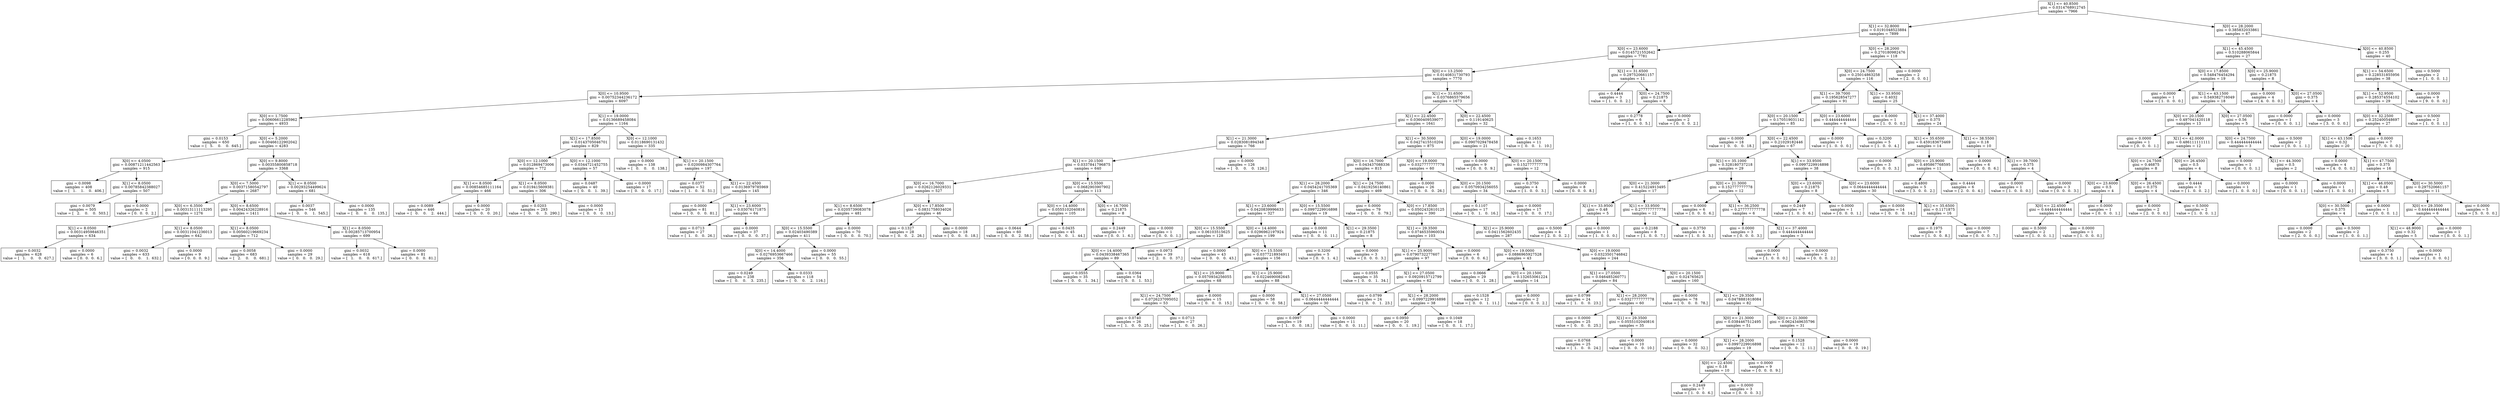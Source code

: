 digraph Tree {
0 [label="X[1] <= 40.8500\ngini = 0.0314768912745\nsamples = 7966", shape="box"] ;
1 [label="X[1] <= 32.8000\ngini = 0.0191048523884\nsamples = 7899", shape="box"] ;
0 -> 1 ;
2 [label="X[0] <= 23.6000\ngini = 0.0145721552642\nsamples = 7781", shape="box"] ;
1 -> 2 ;
3 [label="X[0] <= 13.2500\ngini = 0.0140831730793\nsamples = 7770", shape="box"] ;
2 -> 3 ;
4 [label="X[0] <= 10.9500\ngini = 0.00752344236172\nsamples = 6097", shape="box"] ;
3 -> 4 ;
5 [label="X[0] <= 1.7500\ngini = 0.00606612285962\nsamples = 4933", shape="box"] ;
4 -> 5 ;
6 [label="gini = 0.0153\nsamples = 650\nvalue = [   5.    0.    0.  645.]", shape="box"] ;
5 -> 6 ;
7 [label="X[0] <= 5.2000\ngini = 0.00466122902042\nsamples = 4283", shape="box"] ;
5 -> 7 ;
8 [label="X[0] <= 4.0500\ngini = 0.00871211442563\nsamples = 915", shape="box"] ;
7 -> 8 ;
9 [label="gini = 0.0098\nsamples = 408\nvalue = [   1.    1.    0.  406.]", shape="box"] ;
8 -> 9 ;
10 [label="X[1] <= 8.0500\ngini = 0.00785842388027\nsamples = 507", shape="box"] ;
8 -> 10 ;
11 [label="gini = 0.0079\nsamples = 505\nvalue = [   2.    0.    0.  503.]", shape="box"] ;
10 -> 11 ;
12 [label="gini = 0.0000\nsamples = 2\nvalue = [ 0.  0.  0.  2.]", shape="box"] ;
10 -> 12 ;
13 [label="X[0] <= 9.8000\ngini = 0.00355800858718\nsamples = 3368", shape="box"] ;
7 -> 13 ;
14 [label="X[0] <= 7.5000\ngini = 0.00371580542797\nsamples = 2687", shape="box"] ;
13 -> 14 ;
15 [label="X[0] <= 6.3500\ngini = 0.00313111113295\nsamples = 1276", shape="box"] ;
14 -> 15 ;
16 [label="X[1] <= 8.0500\ngini = 0.00314959846351\nsamples = 634", shape="box"] ;
15 -> 16 ;
17 [label="gini = 0.0032\nsamples = 628\nvalue = [   1.    0.    0.  627.]", shape="box"] ;
16 -> 17 ;
18 [label="gini = 0.0000\nsamples = 6\nvalue = [ 0.  0.  0.  6.]", shape="box"] ;
16 -> 18 ;
19 [label="X[1] <= 8.0500\ngini = 0.00311041236013\nsamples = 642", shape="box"] ;
15 -> 19 ;
20 [label="gini = 0.0032\nsamples = 633\nvalue = [   0.    0.    1.  632.]", shape="box"] ;
19 -> 20 ;
21 [label="gini = 0.0000\nsamples = 9\nvalue = [ 0.  0.  0.  9.]", shape="box"] ;
19 -> 21 ;
22 [label="X[0] <= 8.6500\ngini = 0.00424326228916\nsamples = 1411", shape="box"] ;
14 -> 22 ;
23 [label="X[1] <= 8.0500\ngini = 0.00560219669234\nsamples = 712", shape="box"] ;
22 -> 23 ;
24 [label="gini = 0.0058\nsamples = 683\nvalue = [   2.    0.    0.  681.]", shape="box"] ;
23 -> 24 ;
25 [label="gini = 0.0000\nsamples = 29\nvalue = [  0.   0.   0.  29.]", shape="box"] ;
23 -> 25 ;
26 [label="X[1] <= 8.0500\ngini = 0.00285713700954\nsamples = 699", shape="box"] ;
22 -> 26 ;
27 [label="gini = 0.0032\nsamples = 618\nvalue = [   1.    0.    0.  617.]", shape="box"] ;
26 -> 27 ;
28 [label="gini = 0.0000\nsamples = 81\nvalue = [  0.   0.   0.  81.]", shape="box"] ;
26 -> 28 ;
29 [label="X[1] <= 8.0500\ngini = 0.00293254499624\nsamples = 681", shape="box"] ;
13 -> 29 ;
30 [label="gini = 0.0037\nsamples = 546\nvalue = [   0.    0.    1.  545.]", shape="box"] ;
29 -> 30 ;
31 [label="gini = 0.0000\nsamples = 135\nvalue = [   0.    0.    0.  135.]", shape="box"] ;
29 -> 31 ;
32 [label="X[1] <= 19.0000\ngini = 0.0136689458084\nsamples = 1164", shape="box"] ;
4 -> 32 ;
33 [label="X[1] <= 17.8500\ngini = 0.0143705046701\nsamples = 829", shape="box"] ;
32 -> 33 ;
34 [label="X[0] <= 12.1000\ngini = 0.012869473006\nsamples = 772", shape="box"] ;
33 -> 34 ;
35 [label="X[1] <= 8.0500\ngini = 0.00854685111164\nsamples = 466", shape="box"] ;
34 -> 35 ;
36 [label="gini = 0.0089\nsamples = 446\nvalue = [   0.    0.    2.  444.]", shape="box"] ;
35 -> 36 ;
37 [label="gini = 0.0000\nsamples = 20\nvalue = [  0.   0.   0.  20.]", shape="box"] ;
35 -> 37 ;
38 [label="X[1] <= 8.0500\ngini = 0.019415609381\nsamples = 306", shape="box"] ;
34 -> 38 ;
39 [label="gini = 0.0203\nsamples = 293\nvalue = [   0.    0.    3.  290.]", shape="box"] ;
38 -> 39 ;
40 [label="gini = 0.0000\nsamples = 13\nvalue = [  0.   0.   0.  13.]", shape="box"] ;
38 -> 40 ;
41 [label="X[0] <= 12.1000\ngini = 0.0344721452755\nsamples = 57", shape="box"] ;
33 -> 41 ;
42 [label="gini = 0.0487\nsamples = 40\nvalue = [  0.   0.   1.  39.]", shape="box"] ;
41 -> 42 ;
43 [label="gini = 0.0000\nsamples = 17\nvalue = [  0.   0.   0.  17.]", shape="box"] ;
41 -> 43 ;
44 [label="X[0] <= 12.1000\ngini = 0.0118690131432\nsamples = 335", shape="box"] ;
32 -> 44 ;
45 [label="gini = 0.0000\nsamples = 138\nvalue = [   0.    0.    0.  138.]", shape="box"] ;
44 -> 45 ;
46 [label="X[1] <= 20.1500\ngini = 0.0200984307764\nsamples = 197", shape="box"] ;
44 -> 46 ;
47 [label="gini = 0.0377\nsamples = 52\nvalue = [  1.   0.   0.  51.]", shape="box"] ;
46 -> 47 ;
48 [label="X[1] <= 22.4500\ngini = 0.0136979785969\nsamples = 145", shape="box"] ;
46 -> 48 ;
49 [label="gini = 0.0000\nsamples = 81\nvalue = [  0.   0.   0.  81.]", shape="box"] ;
48 -> 49 ;
50 [label="X[1] <= 23.6000\ngini = 0.03076171875\nsamples = 64", shape="box"] ;
48 -> 50 ;
51 [label="gini = 0.0713\nsamples = 27\nvalue = [  1.   0.   0.  26.]", shape="box"] ;
50 -> 51 ;
52 [label="gini = 0.0000\nsamples = 37\nvalue = [  0.   0.   0.  37.]", shape="box"] ;
50 -> 52 ;
53 [label="X[1] <= 31.6500\ngini = 0.0376865579656\nsamples = 1673", shape="box"] ;
3 -> 53 ;
54 [label="X[1] <= 22.4500\ngini = 0.0360409539077\nsamples = 1641", shape="box"] ;
53 -> 54 ;
55 [label="X[1] <= 21.3000\ngini = 0.0283081894348\nsamples = 766", shape="box"] ;
54 -> 55 ;
56 [label="X[1] <= 20.1500\ngini = 0.0337841796875\nsamples = 640", shape="box"] ;
55 -> 56 ;
57 [label="X[0] <= 16.7000\ngini = 0.0262126029331\nsamples = 527", shape="box"] ;
56 -> 57 ;
58 [label="X[1] <= 8.6500\ngini = 0.0205739083078\nsamples = 481", shape="box"] ;
57 -> 58 ;
59 [label="X[0] <= 15.5500\ngini = 0.02403490389\nsamples = 411", shape="box"] ;
58 -> 59 ;
60 [label="X[0] <= 14.4000\ngini = 0.0276953667466\nsamples = 356", shape="box"] ;
59 -> 60 ;
61 [label="gini = 0.0249\nsamples = 238\nvalue = [   0.    0.    3.  235.]", shape="box"] ;
60 -> 61 ;
62 [label="gini = 0.0333\nsamples = 118\nvalue = [   0.    0.    2.  116.]", shape="box"] ;
60 -> 62 ;
63 [label="gini = 0.0000\nsamples = 55\nvalue = [  0.   0.   0.  55.]", shape="box"] ;
59 -> 63 ;
64 [label="gini = 0.0000\nsamples = 70\nvalue = [  0.   0.   0.  70.]", shape="box"] ;
58 -> 64 ;
65 [label="X[0] <= 17.8500\ngini = 0.0831758034026\nsamples = 46", shape="box"] ;
57 -> 65 ;
66 [label="gini = 0.1327\nsamples = 28\nvalue = [  0.   0.   2.  26.]", shape="box"] ;
65 -> 66 ;
67 [label="gini = 0.0000\nsamples = 18\nvalue = [  0.   0.   0.  18.]", shape="box"] ;
65 -> 67 ;
68 [label="X[0] <= 15.5500\ngini = 0.0682903907902\nsamples = 113", shape="box"] ;
56 -> 68 ;
69 [label="X[0] <= 14.4000\ngini = 0.0555102040816\nsamples = 105", shape="box"] ;
68 -> 69 ;
70 [label="gini = 0.0644\nsamples = 60\nvalue = [  0.   0.   2.  58.]", shape="box"] ;
69 -> 70 ;
71 [label="gini = 0.0435\nsamples = 45\nvalue = [  0.   0.   1.  44.]", shape="box"] ;
69 -> 71 ;
72 [label="X[0] <= 16.7000\ngini = 0.21875\nsamples = 8", shape="box"] ;
68 -> 72 ;
73 [label="gini = 0.2449\nsamples = 7\nvalue = [ 0.  0.  1.  6.]", shape="box"] ;
72 -> 73 ;
74 [label="gini = 0.0000\nsamples = 1\nvalue = [ 0.  0.  0.  1.]", shape="box"] ;
72 -> 74 ;
75 [label="gini = 0.0000\nsamples = 126\nvalue = [   0.    0.    0.  126.]", shape="box"] ;
55 -> 75 ;
76 [label="X[1] <= 30.5000\ngini = 0.0427415510204\nsamples = 875", shape="box"] ;
54 -> 76 ;
77 [label="X[0] <= 16.7000\ngini = 0.043437088336\nsamples = 815", shape="box"] ;
76 -> 77 ;
78 [label="X[1] <= 28.2000\ngini = 0.0454241705369\nsamples = 346", shape="box"] ;
77 -> 78 ;
79 [label="X[1] <= 23.6000\ngini = 0.0420839996633\nsamples = 327", shape="box"] ;
78 -> 79 ;
80 [label="X[0] <= 15.5500\ngini = 0.06103515625\nsamples = 128", shape="box"] ;
79 -> 80 ;
81 [label="X[0] <= 14.4000\ngini = 0.0439338467365\nsamples = 89", shape="box"] ;
80 -> 81 ;
82 [label="gini = 0.0555\nsamples = 35\nvalue = [  0.   0.   1.  34.]", shape="box"] ;
81 -> 82 ;
83 [label="gini = 0.0364\nsamples = 54\nvalue = [  0.   0.   1.  53.]", shape="box"] ;
81 -> 83 ;
84 [label="gini = 0.0973\nsamples = 39\nvalue = [  2.   0.   0.  37.]", shape="box"] ;
80 -> 84 ;
85 [label="X[0] <= 14.4000\ngini = 0.0296962197924\nsamples = 199", shape="box"] ;
79 -> 85 ;
86 [label="gini = 0.0000\nsamples = 43\nvalue = [  0.   0.   0.  43.]", shape="box"] ;
85 -> 86 ;
87 [label="X[0] <= 15.5500\ngini = 0.0377218934911\nsamples = 156", shape="box"] ;
85 -> 87 ;
88 [label="X[1] <= 25.9000\ngini = 0.0570934256055\nsamples = 68", shape="box"] ;
87 -> 88 ;
89 [label="X[1] <= 24.7500\ngini = 0.0726237095052\nsamples = 53", shape="box"] ;
88 -> 89 ;
90 [label="gini = 0.0740\nsamples = 26\nvalue = [  1.   0.   0.  25.]", shape="box"] ;
89 -> 90 ;
91 [label="gini = 0.0713\nsamples = 27\nvalue = [  1.   0.   0.  26.]", shape="box"] ;
89 -> 91 ;
92 [label="gini = 0.0000\nsamples = 15\nvalue = [  0.   0.   0.  15.]", shape="box"] ;
88 -> 92 ;
93 [label="X[1] <= 25.9000\ngini = 0.0224690082645\nsamples = 88", shape="box"] ;
87 -> 93 ;
94 [label="gini = 0.0000\nsamples = 58\nvalue = [  0.   0.   0.  58.]", shape="box"] ;
93 -> 94 ;
95 [label="X[1] <= 27.0500\ngini = 0.0644444444444\nsamples = 30", shape="box"] ;
93 -> 95 ;
96 [label="gini = 0.0997\nsamples = 19\nvalue = [  1.   0.   0.  18.]", shape="box"] ;
95 -> 96 ;
97 [label="gini = 0.0000\nsamples = 11\nvalue = [  0.   0.   0.  11.]", shape="box"] ;
95 -> 97 ;
98 [label="X[0] <= 15.5500\ngini = 0.0997229916898\nsamples = 19", shape="box"] ;
78 -> 98 ;
99 [label="gini = 0.0000\nsamples = 11\nvalue = [  0.   0.   0.  11.]", shape="box"] ;
98 -> 99 ;
100 [label="X[1] <= 29.3500\ngini = 0.21875\nsamples = 8", shape="box"] ;
98 -> 100 ;
101 [label="gini = 0.3200\nsamples = 5\nvalue = [ 0.  0.  1.  4.]", shape="box"] ;
100 -> 101 ;
102 [label="gini = 0.0000\nsamples = 3\nvalue = [ 0.  0.  0.  3.]", shape="box"] ;
100 -> 102 ;
103 [label="X[1] <= 24.7500\ngini = 0.0419256140861\nsamples = 469", shape="box"] ;
77 -> 103 ;
104 [label="gini = 0.0000\nsamples = 79\nvalue = [  0.   0.   0.  79.]", shape="box"] ;
103 -> 104 ;
105 [label="X[0] <= 17.8500\ngini = 0.0502432610125\nsamples = 390", shape="box"] ;
103 -> 105 ;
106 [label="X[1] <= 29.3500\ngini = 0.0746535960034\nsamples = 103", shape="box"] ;
105 -> 106 ;
107 [label="X[1] <= 25.9000\ngini = 0.0790732277607\nsamples = 97", shape="box"] ;
106 -> 107 ;
108 [label="gini = 0.0555\nsamples = 35\nvalue = [  0.   0.   1.  34.]", shape="box"] ;
107 -> 108 ;
109 [label="X[1] <= 27.0500\ngini = 0.0920915712799\nsamples = 62", shape="box"] ;
107 -> 109 ;
110 [label="gini = 0.0799\nsamples = 24\nvalue = [  0.   0.   1.  23.]", shape="box"] ;
109 -> 110 ;
111 [label="X[1] <= 28.2000\ngini = 0.0997229916898\nsamples = 38", shape="box"] ;
109 -> 111 ;
112 [label="gini = 0.0950\nsamples = 20\nvalue = [  0.   0.   1.  19.]", shape="box"] ;
111 -> 112 ;
113 [label="gini = 0.1049\nsamples = 18\nvalue = [  0.   0.   1.  17.]", shape="box"] ;
111 -> 113 ;
114 [label="gini = 0.0000\nsamples = 6\nvalue = [ 0.  0.  0.  6.]", shape="box"] ;
106 -> 114 ;
115 [label="X[1] <= 25.9000\ngini = 0.0411562602435\nsamples = 287", shape="box"] ;
105 -> 115 ;
116 [label="X[0] <= 19.0000\ngini = 0.0886965927528\nsamples = 43", shape="box"] ;
115 -> 116 ;
117 [label="gini = 0.0666\nsamples = 29\nvalue = [  0.   0.   1.  28.]", shape="box"] ;
116 -> 117 ;
118 [label="X[0] <= 20.1500\ngini = 0.132653061224\nsamples = 14", shape="box"] ;
116 -> 118 ;
119 [label="gini = 0.1528\nsamples = 12\nvalue = [  0.   0.   1.  11.]", shape="box"] ;
118 -> 119 ;
120 [label="gini = 0.0000\nsamples = 2\nvalue = [ 0.  0.  0.  2.]", shape="box"] ;
118 -> 120 ;
121 [label="X[0] <= 19.0000\ngini = 0.0323501746842\nsamples = 244", shape="box"] ;
115 -> 121 ;
122 [label="X[1] <= 27.0500\ngini = 0.046485260771\nsamples = 84", shape="box"] ;
121 -> 122 ;
123 [label="gini = 0.0799\nsamples = 24\nvalue = [  1.   0.   0.  23.]", shape="box"] ;
122 -> 123 ;
124 [label="X[1] <= 28.2000\ngini = 0.0327777777778\nsamples = 60", shape="box"] ;
122 -> 124 ;
125 [label="gini = 0.0000\nsamples = 25\nvalue = [  0.   0.   0.  25.]", shape="box"] ;
124 -> 125 ;
126 [label="X[1] <= 29.3500\ngini = 0.0555102040816\nsamples = 35", shape="box"] ;
124 -> 126 ;
127 [label="gini = 0.0768\nsamples = 25\nvalue = [  1.   0.   0.  24.]", shape="box"] ;
126 -> 127 ;
128 [label="gini = 0.0000\nsamples = 10\nvalue = [  0.   0.   0.  10.]", shape="box"] ;
126 -> 128 ;
129 [label="X[0] <= 20.1500\ngini = 0.024765625\nsamples = 160", shape="box"] ;
121 -> 129 ;
130 [label="gini = 0.0000\nsamples = 78\nvalue = [  0.   0.   0.  78.]", shape="box"] ;
129 -> 130 ;
131 [label="X[1] <= 29.3500\ngini = 0.0478881618084\nsamples = 82", shape="box"] ;
129 -> 131 ;
132 [label="X[0] <= 21.3000\ngini = 0.0384467512495\nsamples = 51", shape="box"] ;
131 -> 132 ;
133 [label="gini = 0.0000\nsamples = 32\nvalue = [  0.   0.   0.  32.]", shape="box"] ;
132 -> 133 ;
134 [label="X[1] <= 28.2000\ngini = 0.0997229916898\nsamples = 19", shape="box"] ;
132 -> 134 ;
135 [label="X[0] <= 22.4500\ngini = 0.18\nsamples = 10", shape="box"] ;
134 -> 135 ;
136 [label="gini = 0.2449\nsamples = 7\nvalue = [ 1.  0.  0.  6.]", shape="box"] ;
135 -> 136 ;
137 [label="gini = 0.0000\nsamples = 3\nvalue = [ 0.  0.  0.  3.]", shape="box"] ;
135 -> 137 ;
138 [label="gini = 0.0000\nsamples = 9\nvalue = [ 0.  0.  0.  9.]", shape="box"] ;
134 -> 138 ;
139 [label="X[0] <= 21.3000\ngini = 0.0624349635796\nsamples = 31", shape="box"] ;
131 -> 139 ;
140 [label="gini = 0.1528\nsamples = 12\nvalue = [  0.   0.   1.  11.]", shape="box"] ;
139 -> 140 ;
141 [label="gini = 0.0000\nsamples = 19\nvalue = [  0.   0.   0.  19.]", shape="box"] ;
139 -> 141 ;
142 [label="X[0] <= 19.0000\ngini = 0.0327777777778\nsamples = 60", shape="box"] ;
76 -> 142 ;
143 [label="gini = 0.0000\nsamples = 26\nvalue = [  0.   0.   0.  26.]", shape="box"] ;
142 -> 143 ;
144 [label="X[0] <= 20.1500\ngini = 0.0570934256055\nsamples = 34", shape="box"] ;
142 -> 144 ;
145 [label="gini = 0.1107\nsamples = 17\nvalue = [  0.   1.   0.  16.]", shape="box"] ;
144 -> 145 ;
146 [label="gini = 0.0000\nsamples = 17\nvalue = [  0.   0.   0.  17.]", shape="box"] ;
144 -> 146 ;
147 [label="X[0] <= 22.4500\ngini = 0.119140625\nsamples = 32", shape="box"] ;
53 -> 147 ;
148 [label="X[0] <= 19.0000\ngini = 0.0907029478458\nsamples = 21", shape="box"] ;
147 -> 148 ;
149 [label="gini = 0.0000\nsamples = 9\nvalue = [ 0.  0.  0.  9.]", shape="box"] ;
148 -> 149 ;
150 [label="X[0] <= 20.1500\ngini = 0.152777777778\nsamples = 12", shape="box"] ;
148 -> 150 ;
151 [label="gini = 0.3750\nsamples = 4\nvalue = [ 1.  0.  0.  3.]", shape="box"] ;
150 -> 151 ;
152 [label="gini = 0.0000\nsamples = 8\nvalue = [ 0.  0.  0.  8.]", shape="box"] ;
150 -> 152 ;
153 [label="gini = 0.1653\nsamples = 11\nvalue = [  0.   0.   1.  10.]", shape="box"] ;
147 -> 153 ;
154 [label="X[1] <= 31.6500\ngini = 0.297520661157\nsamples = 11", shape="box"] ;
2 -> 154 ;
155 [label="gini = 0.4444\nsamples = 3\nvalue = [ 1.  0.  0.  2.]", shape="box"] ;
154 -> 155 ;
156 [label="X[0] <= 24.7500\ngini = 0.21875\nsamples = 8", shape="box"] ;
154 -> 156 ;
157 [label="gini = 0.2778\nsamples = 6\nvalue = [ 1.  0.  0.  5.]", shape="box"] ;
156 -> 157 ;
158 [label="gini = 0.0000\nsamples = 2\nvalue = [ 0.  0.  0.  2.]", shape="box"] ;
156 -> 158 ;
159 [label="X[0] <= 28.2000\ngini = 0.270180982476\nsamples = 118", shape="box"] ;
1 -> 159 ;
160 [label="X[0] <= 24.7500\ngini = 0.25014863258\nsamples = 116", shape="box"] ;
159 -> 160 ;
161 [label="X[1] <= 39.7000\ngini = 0.195628547277\nsamples = 91", shape="box"] ;
160 -> 161 ;
162 [label="X[0] <= 20.1500\ngini = 0.170519031142\nsamples = 85", shape="box"] ;
161 -> 162 ;
163 [label="gini = 0.0000\nsamples = 18\nvalue = [  0.   0.   0.  18.]", shape="box"] ;
162 -> 163 ;
164 [label="X[0] <= 22.4500\ngini = 0.21029182446\nsamples = 67", shape="box"] ;
162 -> 164 ;
165 [label="X[1] <= 35.1000\ngini = 0.328180737218\nsamples = 29", shape="box"] ;
164 -> 165 ;
166 [label="X[0] <= 21.3000\ngini = 0.415224913495\nsamples = 17", shape="box"] ;
165 -> 166 ;
167 [label="X[1] <= 33.9500\ngini = 0.48\nsamples = 5", shape="box"] ;
166 -> 167 ;
168 [label="gini = 0.5000\nsamples = 4\nvalue = [ 2.  0.  0.  2.]", shape="box"] ;
167 -> 168 ;
169 [label="gini = 0.0000\nsamples = 1\nvalue = [ 1.  0.  0.  0.]", shape="box"] ;
167 -> 169 ;
170 [label="X[1] <= 33.9500\ngini = 0.277777777778\nsamples = 12", shape="box"] ;
166 -> 170 ;
171 [label="gini = 0.2188\nsamples = 8\nvalue = [ 1.  0.  0.  7.]", shape="box"] ;
170 -> 171 ;
172 [label="gini = 0.3750\nsamples = 4\nvalue = [ 1.  0.  0.  3.]", shape="box"] ;
170 -> 172 ;
173 [label="X[0] <= 21.3000\ngini = 0.152777777778\nsamples = 12", shape="box"] ;
165 -> 173 ;
174 [label="gini = 0.0000\nsamples = 6\nvalue = [ 0.  0.  0.  6.]", shape="box"] ;
173 -> 174 ;
175 [label="X[1] <= 36.2500\ngini = 0.277777777778\nsamples = 6", shape="box"] ;
173 -> 175 ;
176 [label="gini = 0.0000\nsamples = 3\nvalue = [ 0.  0.  0.  3.]", shape="box"] ;
175 -> 176 ;
177 [label="X[1] <= 37.4000\ngini = 0.444444444444\nsamples = 3", shape="box"] ;
175 -> 177 ;
178 [label="gini = 0.0000\nsamples = 1\nvalue = [ 1.  0.  0.  0.]", shape="box"] ;
177 -> 178 ;
179 [label="gini = 0.0000\nsamples = 2\nvalue = [ 0.  0.  0.  2.]", shape="box"] ;
177 -> 179 ;
180 [label="X[1] <= 33.9500\ngini = 0.0997229916898\nsamples = 38", shape="box"] ;
164 -> 180 ;
181 [label="X[0] <= 23.6000\ngini = 0.21875\nsamples = 8", shape="box"] ;
180 -> 181 ;
182 [label="gini = 0.2449\nsamples = 7\nvalue = [ 1.  0.  0.  6.]", shape="box"] ;
181 -> 182 ;
183 [label="gini = 0.0000\nsamples = 1\nvalue = [ 0.  0.  0.  1.]", shape="box"] ;
181 -> 183 ;
184 [label="X[0] <= 23.6000\ngini = 0.0644444444444\nsamples = 30", shape="box"] ;
180 -> 184 ;
185 [label="gini = 0.0000\nsamples = 14\nvalue = [  0.   0.   0.  14.]", shape="box"] ;
184 -> 185 ;
186 [label="X[1] <= 35.6500\ngini = 0.1171875\nsamples = 16", shape="box"] ;
184 -> 186 ;
187 [label="gini = 0.1975\nsamples = 9\nvalue = [ 1.  0.  0.  8.]", shape="box"] ;
186 -> 187 ;
188 [label="gini = 0.0000\nsamples = 7\nvalue = [ 0.  0.  0.  7.]", shape="box"] ;
186 -> 188 ;
189 [label="X[0] <= 23.6000\ngini = 0.444444444444\nsamples = 6", shape="box"] ;
161 -> 189 ;
190 [label="gini = 0.0000\nsamples = 1\nvalue = [ 1.  0.  0.  0.]", shape="box"] ;
189 -> 190 ;
191 [label="gini = 0.3200\nsamples = 5\nvalue = [ 1.  0.  0.  4.]", shape="box"] ;
189 -> 191 ;
192 [label="X[1] <= 33.9500\ngini = 0.4032\nsamples = 25", shape="box"] ;
160 -> 192 ;
193 [label="gini = 0.0000\nsamples = 1\nvalue = [ 1.  0.  0.  0.]", shape="box"] ;
192 -> 193 ;
194 [label="X[1] <= 37.4000\ngini = 0.375\nsamples = 24", shape="box"] ;
192 -> 194 ;
195 [label="X[1] <= 35.6500\ngini = 0.459183673469\nsamples = 14", shape="box"] ;
194 -> 195 ;
196 [label="gini = 0.0000\nsamples = 3\nvalue = [ 0.  0.  0.  3.]", shape="box"] ;
195 -> 196 ;
197 [label="X[0] <= 25.9000\ngini = 0.495867768595\nsamples = 11", shape="box"] ;
195 -> 197 ;
198 [label="gini = 0.4800\nsamples = 5\nvalue = [ 3.  0.  0.  2.]", shape="box"] ;
197 -> 198 ;
199 [label="gini = 0.4444\nsamples = 6\nvalue = [ 2.  0.  0.  4.]", shape="box"] ;
197 -> 199 ;
200 [label="X[1] <= 38.5500\ngini = 0.18\nsamples = 10", shape="box"] ;
194 -> 200 ;
201 [label="gini = 0.0000\nsamples = 6\nvalue = [ 0.  0.  0.  6.]", shape="box"] ;
200 -> 201 ;
202 [label="X[1] <= 39.7000\ngini = 0.375\nsamples = 4", shape="box"] ;
200 -> 202 ;
203 [label="gini = 0.0000\nsamples = 1\nvalue = [ 1.  0.  0.  0.]", shape="box"] ;
202 -> 203 ;
204 [label="gini = 0.0000\nsamples = 3\nvalue = [ 0.  0.  0.  3.]", shape="box"] ;
202 -> 204 ;
205 [label="gini = 0.0000\nsamples = 2\nvalue = [ 2.  0.  0.  0.]", shape="box"] ;
159 -> 205 ;
206 [label="X[0] <= 28.2000\ngini = 0.385832033861\nsamples = 67", shape="box"] ;
0 -> 206 ;
207 [label="X[1] <= 45.4500\ngini = 0.510288065844\nsamples = 27", shape="box"] ;
206 -> 207 ;
208 [label="X[0] <= 17.8500\ngini = 0.548476454294\nsamples = 19", shape="box"] ;
207 -> 208 ;
209 [label="gini = 0.0000\nsamples = 1\nvalue = [ 1.  0.  0.  0.]", shape="box"] ;
208 -> 209 ;
210 [label="X[1] <= 43.1500\ngini = 0.549382716049\nsamples = 18", shape="box"] ;
208 -> 210 ;
211 [label="X[0] <= 20.1500\ngini = 0.497041420118\nsamples = 13", shape="box"] ;
210 -> 211 ;
212 [label="gini = 0.0000\nsamples = 1\nvalue = [ 0.  0.  0.  1.]", shape="box"] ;
211 -> 212 ;
213 [label="X[1] <= 42.0000\ngini = 0.486111111111\nsamples = 12", shape="box"] ;
211 -> 213 ;
214 [label="X[0] <= 24.7500\ngini = 0.46875\nsamples = 8", shape="box"] ;
213 -> 214 ;
215 [label="X[0] <= 23.6000\ngini = 0.5\nsamples = 4", shape="box"] ;
214 -> 215 ;
216 [label="X[0] <= 22.4500\ngini = 0.444444444444\nsamples = 3", shape="box"] ;
215 -> 216 ;
217 [label="gini = 0.5000\nsamples = 2\nvalue = [ 1.  0.  0.  1.]", shape="box"] ;
216 -> 217 ;
218 [label="gini = 0.0000\nsamples = 1\nvalue = [ 1.  0.  0.  0.]", shape="box"] ;
216 -> 218 ;
219 [label="gini = 0.0000\nsamples = 1\nvalue = [ 0.  0.  0.  1.]", shape="box"] ;
215 -> 219 ;
220 [label="X[0] <= 26.4500\ngini = 0.375\nsamples = 4", shape="box"] ;
214 -> 220 ;
221 [label="gini = 0.0000\nsamples = 2\nvalue = [ 2.  0.  0.  0.]", shape="box"] ;
220 -> 221 ;
222 [label="gini = 0.5000\nsamples = 2\nvalue = [ 1.  0.  0.  1.]", shape="box"] ;
220 -> 222 ;
223 [label="X[0] <= 26.4500\ngini = 0.5\nsamples = 4", shape="box"] ;
213 -> 223 ;
224 [label="gini = 0.4444\nsamples = 3\nvalue = [ 1.  0.  0.  2.]", shape="box"] ;
223 -> 224 ;
225 [label="gini = 0.0000\nsamples = 1\nvalue = [ 1.  0.  0.  0.]", shape="box"] ;
223 -> 225 ;
226 [label="X[0] <= 27.0500\ngini = 0.56\nsamples = 5", shape="box"] ;
210 -> 226 ;
227 [label="X[0] <= 24.7500\ngini = 0.444444444444\nsamples = 3", shape="box"] ;
226 -> 227 ;
228 [label="gini = 0.0000\nsamples = 1\nvalue = [ 0.  0.  0.  1.]", shape="box"] ;
227 -> 228 ;
229 [label="X[1] <= 44.3000\ngini = 0.5\nsamples = 2", shape="box"] ;
227 -> 229 ;
230 [label="gini = 0.0000\nsamples = 1\nvalue = [ 0.  0.  0.  1.]", shape="box"] ;
229 -> 230 ;
231 [label="gini = 0.0000\nsamples = 1\nvalue = [ 1.  0.  0.  0.]", shape="box"] ;
229 -> 231 ;
232 [label="gini = 0.5000\nsamples = 2\nvalue = [ 0.  0.  1.  1.]", shape="box"] ;
226 -> 232 ;
233 [label="X[0] <= 25.9000\ngini = 0.21875\nsamples = 8", shape="box"] ;
207 -> 233 ;
234 [label="gini = 0.0000\nsamples = 4\nvalue = [ 4.  0.  0.  0.]", shape="box"] ;
233 -> 234 ;
235 [label="X[0] <= 27.0500\ngini = 0.375\nsamples = 4", shape="box"] ;
233 -> 235 ;
236 [label="gini = 0.0000\nsamples = 1\nvalue = [ 0.  0.  0.  1.]", shape="box"] ;
235 -> 236 ;
237 [label="gini = 0.0000\nsamples = 3\nvalue = [ 3.  0.  0.  0.]", shape="box"] ;
235 -> 237 ;
238 [label="X[0] <= 40.8500\ngini = 0.255\nsamples = 40", shape="box"] ;
206 -> 238 ;
239 [label="X[1] <= 54.6500\ngini = 0.228531855956\nsamples = 38", shape="box"] ;
238 -> 239 ;
240 [label="X[1] <= 52.9500\ngini = 0.285374554102\nsamples = 29", shape="box"] ;
239 -> 240 ;
241 [label="X[0] <= 32.2500\ngini = 0.252400548697\nsamples = 27", shape="box"] ;
240 -> 241 ;
242 [label="X[1] <= 43.1500\ngini = 0.32\nsamples = 20", shape="box"] ;
241 -> 242 ;
243 [label="gini = 0.0000\nsamples = 4\nvalue = [ 4.  0.  0.  0.]", shape="box"] ;
242 -> 243 ;
244 [label="X[1] <= 47.7500\ngini = 0.375\nsamples = 16", shape="box"] ;
242 -> 244 ;
245 [label="X[1] <= 46.0500\ngini = 0.48\nsamples = 5", shape="box"] ;
244 -> 245 ;
246 [label="X[0] <= 30.5000\ngini = 0.375\nsamples = 4", shape="box"] ;
245 -> 246 ;
247 [label="gini = 0.0000\nsamples = 2\nvalue = [ 2.  0.  0.  0.]", shape="box"] ;
246 -> 247 ;
248 [label="gini = 0.5000\nsamples = 2\nvalue = [ 1.  0.  0.  1.]", shape="box"] ;
246 -> 248 ;
249 [label="gini = 0.0000\nsamples = 1\nvalue = [ 0.  0.  0.  1.]", shape="box"] ;
245 -> 249 ;
250 [label="X[0] <= 30.5000\ngini = 0.297520661157\nsamples = 11", shape="box"] ;
244 -> 250 ;
251 [label="X[0] <= 29.3500\ngini = 0.444444444444\nsamples = 6", shape="box"] ;
250 -> 251 ;
252 [label="X[1] <= 48.9000\ngini = 0.32\nsamples = 5", shape="box"] ;
251 -> 252 ;
253 [label="gini = 0.3750\nsamples = 4\nvalue = [ 3.  0.  0.  1.]", shape="box"] ;
252 -> 253 ;
254 [label="gini = 0.0000\nsamples = 1\nvalue = [ 1.  0.  0.  0.]", shape="box"] ;
252 -> 254 ;
255 [label="gini = 0.0000\nsamples = 1\nvalue = [ 0.  0.  0.  1.]", shape="box"] ;
251 -> 255 ;
256 [label="gini = 0.0000\nsamples = 5\nvalue = [ 5.  0.  0.  0.]", shape="box"] ;
250 -> 256 ;
257 [label="gini = 0.0000\nsamples = 7\nvalue = [ 7.  0.  0.  0.]", shape="box"] ;
241 -> 257 ;
258 [label="gini = 0.5000\nsamples = 2\nvalue = [ 1.  0.  0.  1.]", shape="box"] ;
240 -> 258 ;
259 [label="gini = 0.0000\nsamples = 9\nvalue = [ 9.  0.  0.  0.]", shape="box"] ;
239 -> 259 ;
260 [label="gini = 0.5000\nsamples = 2\nvalue = [ 1.  0.  0.  1.]", shape="box"] ;
238 -> 260 ;
}
